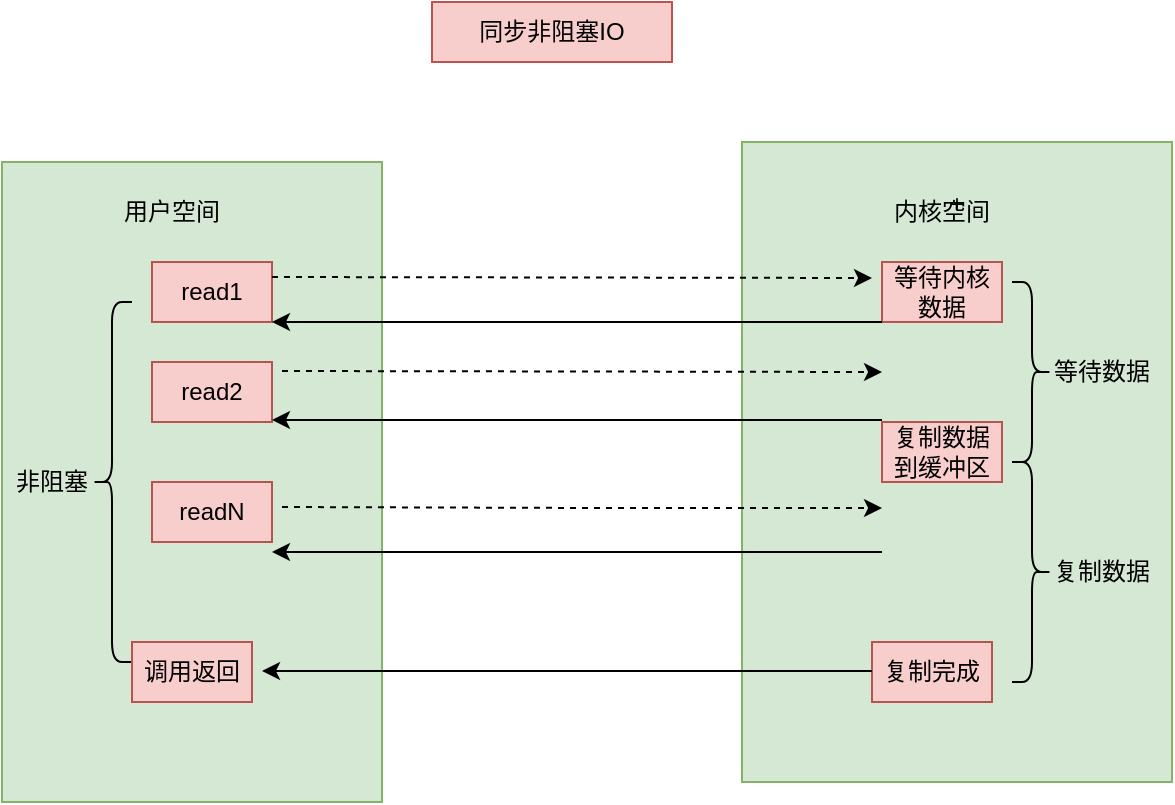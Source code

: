 <mxfile version="16.1.2" type="device"><diagram id="vJFqde2BRAInOElWy7v2" name="第 1 页"><mxGraphModel dx="782" dy="531" grid="1" gridSize="10" guides="1" tooltips="1" connect="1" arrows="1" fold="1" page="1" pageScale="1" pageWidth="827" pageHeight="1169" math="0" shadow="0"><root><mxCell id="0"/><mxCell id="1" parent="0"/><mxCell id="OpDKKvdmBqG6fZsGHKgm-1" value="" style="rounded=0;whiteSpace=wrap;html=1;fillColor=#d5e8d4;strokeColor=#82b366;" vertex="1" parent="1"><mxGeometry x="165" y="140" width="190" height="320" as="geometry"/></mxCell><mxCell id="OpDKKvdmBqG6fZsGHKgm-2" value="+&lt;br&gt;&lt;br&gt;&lt;br&gt;&lt;br&gt;&lt;br&gt;&lt;br&gt;&lt;br&gt;&lt;br&gt;&lt;br&gt;&lt;br&gt;&lt;br&gt;&lt;br&gt;&lt;br&gt;&lt;br&gt;&lt;br&gt;&lt;br&gt;&lt;br&gt;&lt;br&gt;&lt;br&gt;" style="rounded=0;whiteSpace=wrap;html=1;fillColor=#d5e8d4;strokeColor=#82b366;" vertex="1" parent="1"><mxGeometry x="535" y="130" width="215" height="320" as="geometry"/></mxCell><mxCell id="OpDKKvdmBqG6fZsGHKgm-3" value="同步非阻塞IO" style="text;html=1;strokeColor=#b85450;fillColor=#f8cecc;align=center;verticalAlign=middle;whiteSpace=wrap;rounded=0;" vertex="1" parent="1"><mxGeometry x="380" y="60" width="120" height="30" as="geometry"/></mxCell><mxCell id="OpDKKvdmBqG6fZsGHKgm-4" value="用户空间" style="text;html=1;strokeColor=none;fillColor=none;align=center;verticalAlign=middle;whiteSpace=wrap;rounded=0;" vertex="1" parent="1"><mxGeometry x="220" y="150" width="60" height="30" as="geometry"/></mxCell><mxCell id="OpDKKvdmBqG6fZsGHKgm-5" value="内核空间" style="text;html=1;strokeColor=none;fillColor=none;align=center;verticalAlign=middle;whiteSpace=wrap;rounded=0;" vertex="1" parent="1"><mxGeometry x="605" y="150" width="60" height="30" as="geometry"/></mxCell><mxCell id="OpDKKvdmBqG6fZsGHKgm-6" value="" style="shape=curlyBracket;whiteSpace=wrap;html=1;rounded=1;" vertex="1" parent="1"><mxGeometry x="210" y="210" width="20" height="180" as="geometry"/></mxCell><mxCell id="OpDKKvdmBqG6fZsGHKgm-7" value="非阻塞" style="text;html=1;strokeColor=none;fillColor=none;align=center;verticalAlign=middle;whiteSpace=wrap;rounded=0;" vertex="1" parent="1"><mxGeometry x="170" y="287.5" width="40" height="25" as="geometry"/></mxCell><mxCell id="OpDKKvdmBqG6fZsGHKgm-8" value="read1" style="text;html=1;strokeColor=#b85450;fillColor=#f8cecc;align=center;verticalAlign=middle;whiteSpace=wrap;rounded=0;" vertex="1" parent="1"><mxGeometry x="240" y="190" width="60" height="30" as="geometry"/></mxCell><mxCell id="OpDKKvdmBqG6fZsGHKgm-9" value="调用返回" style="text;html=1;strokeColor=#b85450;fillColor=#f8cecc;align=center;verticalAlign=middle;whiteSpace=wrap;rounded=0;" vertex="1" parent="1"><mxGeometry x="230" y="380" width="60" height="30" as="geometry"/></mxCell><mxCell id="OpDKKvdmBqG6fZsGHKgm-10" value="read2" style="text;html=1;strokeColor=#b85450;fillColor=#f8cecc;align=center;verticalAlign=middle;whiteSpace=wrap;rounded=0;" vertex="1" parent="1"><mxGeometry x="240" y="240" width="60" height="30" as="geometry"/></mxCell><mxCell id="OpDKKvdmBqG6fZsGHKgm-11" value="readN" style="text;html=1;strokeColor=#b85450;fillColor=#f8cecc;align=center;verticalAlign=middle;whiteSpace=wrap;rounded=0;" vertex="1" parent="1"><mxGeometry x="240" y="300" width="60" height="30" as="geometry"/></mxCell><mxCell id="OpDKKvdmBqG6fZsGHKgm-12" value="等待内核数据" style="text;html=1;strokeColor=#b85450;fillColor=#f8cecc;align=center;verticalAlign=middle;whiteSpace=wrap;rounded=0;" vertex="1" parent="1"><mxGeometry x="605" y="190" width="60" height="30" as="geometry"/></mxCell><mxCell id="OpDKKvdmBqG6fZsGHKgm-13" value="复制数据到缓冲区" style="text;html=1;strokeColor=#b85450;fillColor=#f8cecc;align=center;verticalAlign=middle;whiteSpace=wrap;rounded=0;" vertex="1" parent="1"><mxGeometry x="605" y="270" width="60" height="30" as="geometry"/></mxCell><mxCell id="OpDKKvdmBqG6fZsGHKgm-14" value="复制完成" style="text;html=1;strokeColor=#b85450;fillColor=#f8cecc;align=center;verticalAlign=middle;whiteSpace=wrap;rounded=0;" vertex="1" parent="1"><mxGeometry x="600" y="380" width="60" height="30" as="geometry"/></mxCell><mxCell id="OpDKKvdmBqG6fZsGHKgm-16" value="" style="shape=curlyBracket;whiteSpace=wrap;html=1;rounded=1;flipH=1;" vertex="1" parent="1"><mxGeometry x="670" y="200" width="20" height="90" as="geometry"/></mxCell><mxCell id="OpDKKvdmBqG6fZsGHKgm-18" value="等待数据" style="text;html=1;strokeColor=none;fillColor=none;align=center;verticalAlign=middle;whiteSpace=wrap;rounded=0;" vertex="1" parent="1"><mxGeometry x="690" y="235" width="50" height="20" as="geometry"/></mxCell><mxCell id="OpDKKvdmBqG6fZsGHKgm-19" value="" style="shape=curlyBracket;whiteSpace=wrap;html=1;rounded=1;flipH=1;" vertex="1" parent="1"><mxGeometry x="670" y="290" width="20" height="110" as="geometry"/></mxCell><mxCell id="OpDKKvdmBqG6fZsGHKgm-20" value="复制数据" style="text;html=1;strokeColor=none;fillColor=none;align=center;verticalAlign=middle;whiteSpace=wrap;rounded=0;" vertex="1" parent="1"><mxGeometry x="690" y="335" width="50" height="20" as="geometry"/></mxCell><mxCell id="OpDKKvdmBqG6fZsGHKgm-21" value="" style="endArrow=classic;html=1;rounded=0;exitX=1;exitY=0.25;exitDx=0;exitDy=0;dashed=1;" edge="1" parent="1" source="OpDKKvdmBqG6fZsGHKgm-8"><mxGeometry width="50" height="50" relative="1" as="geometry"><mxPoint x="390" y="200" as="sourcePoint"/><mxPoint x="600" y="198" as="targetPoint"/></mxGeometry></mxCell><mxCell id="OpDKKvdmBqG6fZsGHKgm-22" value="" style="endArrow=classic;html=1;rounded=0;exitX=0;exitY=1;exitDx=0;exitDy=0;entryX=1;entryY=1;entryDx=0;entryDy=0;" edge="1" parent="1" source="OpDKKvdmBqG6fZsGHKgm-12" target="OpDKKvdmBqG6fZsGHKgm-8"><mxGeometry width="50" height="50" relative="1" as="geometry"><mxPoint x="270" y="255" as="sourcePoint"/><mxPoint x="570" y="255.5" as="targetPoint"/></mxGeometry></mxCell><mxCell id="OpDKKvdmBqG6fZsGHKgm-23" value="" style="endArrow=classic;html=1;rounded=0;exitX=1;exitY=0.25;exitDx=0;exitDy=0;dashed=1;" edge="1" parent="1"><mxGeometry width="50" height="50" relative="1" as="geometry"><mxPoint x="305" y="244.5" as="sourcePoint"/><mxPoint x="605" y="245" as="targetPoint"/></mxGeometry></mxCell><mxCell id="OpDKKvdmBqG6fZsGHKgm-24" value="" style="endArrow=classic;html=1;rounded=0;exitX=0;exitY=1;exitDx=0;exitDy=0;entryX=1;entryY=1;entryDx=0;entryDy=0;" edge="1" parent="1"><mxGeometry width="50" height="50" relative="1" as="geometry"><mxPoint x="605" y="269" as="sourcePoint"/><mxPoint x="300" y="269" as="targetPoint"/></mxGeometry></mxCell><mxCell id="OpDKKvdmBqG6fZsGHKgm-25" value="" style="endArrow=classic;html=1;rounded=0;exitX=1;exitY=0.25;exitDx=0;exitDy=0;dashed=1;" edge="1" parent="1"><mxGeometry width="50" height="50" relative="1" as="geometry"><mxPoint x="305" y="312.5" as="sourcePoint"/><mxPoint x="605" y="313" as="targetPoint"/><Array as="points"><mxPoint x="460" y="313"/><mxPoint x="540" y="313"/></Array></mxGeometry></mxCell><mxCell id="OpDKKvdmBqG6fZsGHKgm-26" value="" style="endArrow=classic;html=1;rounded=0;exitX=0;exitY=1;exitDx=0;exitDy=0;entryX=1;entryY=1;entryDx=0;entryDy=0;" edge="1" parent="1"><mxGeometry width="50" height="50" relative="1" as="geometry"><mxPoint x="605" y="335" as="sourcePoint"/><mxPoint x="300" y="335" as="targetPoint"/></mxGeometry></mxCell><mxCell id="OpDKKvdmBqG6fZsGHKgm-27" value="" style="endArrow=classic;html=1;rounded=0;exitX=0;exitY=1;exitDx=0;exitDy=0;entryX=1;entryY=1;entryDx=0;entryDy=0;" edge="1" parent="1"><mxGeometry width="50" height="50" relative="1" as="geometry"><mxPoint x="600" y="394.5" as="sourcePoint"/><mxPoint x="295" y="394.5" as="targetPoint"/><Array as="points"><mxPoint x="455" y="394.5"/></Array></mxGeometry></mxCell></root></mxGraphModel></diagram></mxfile>